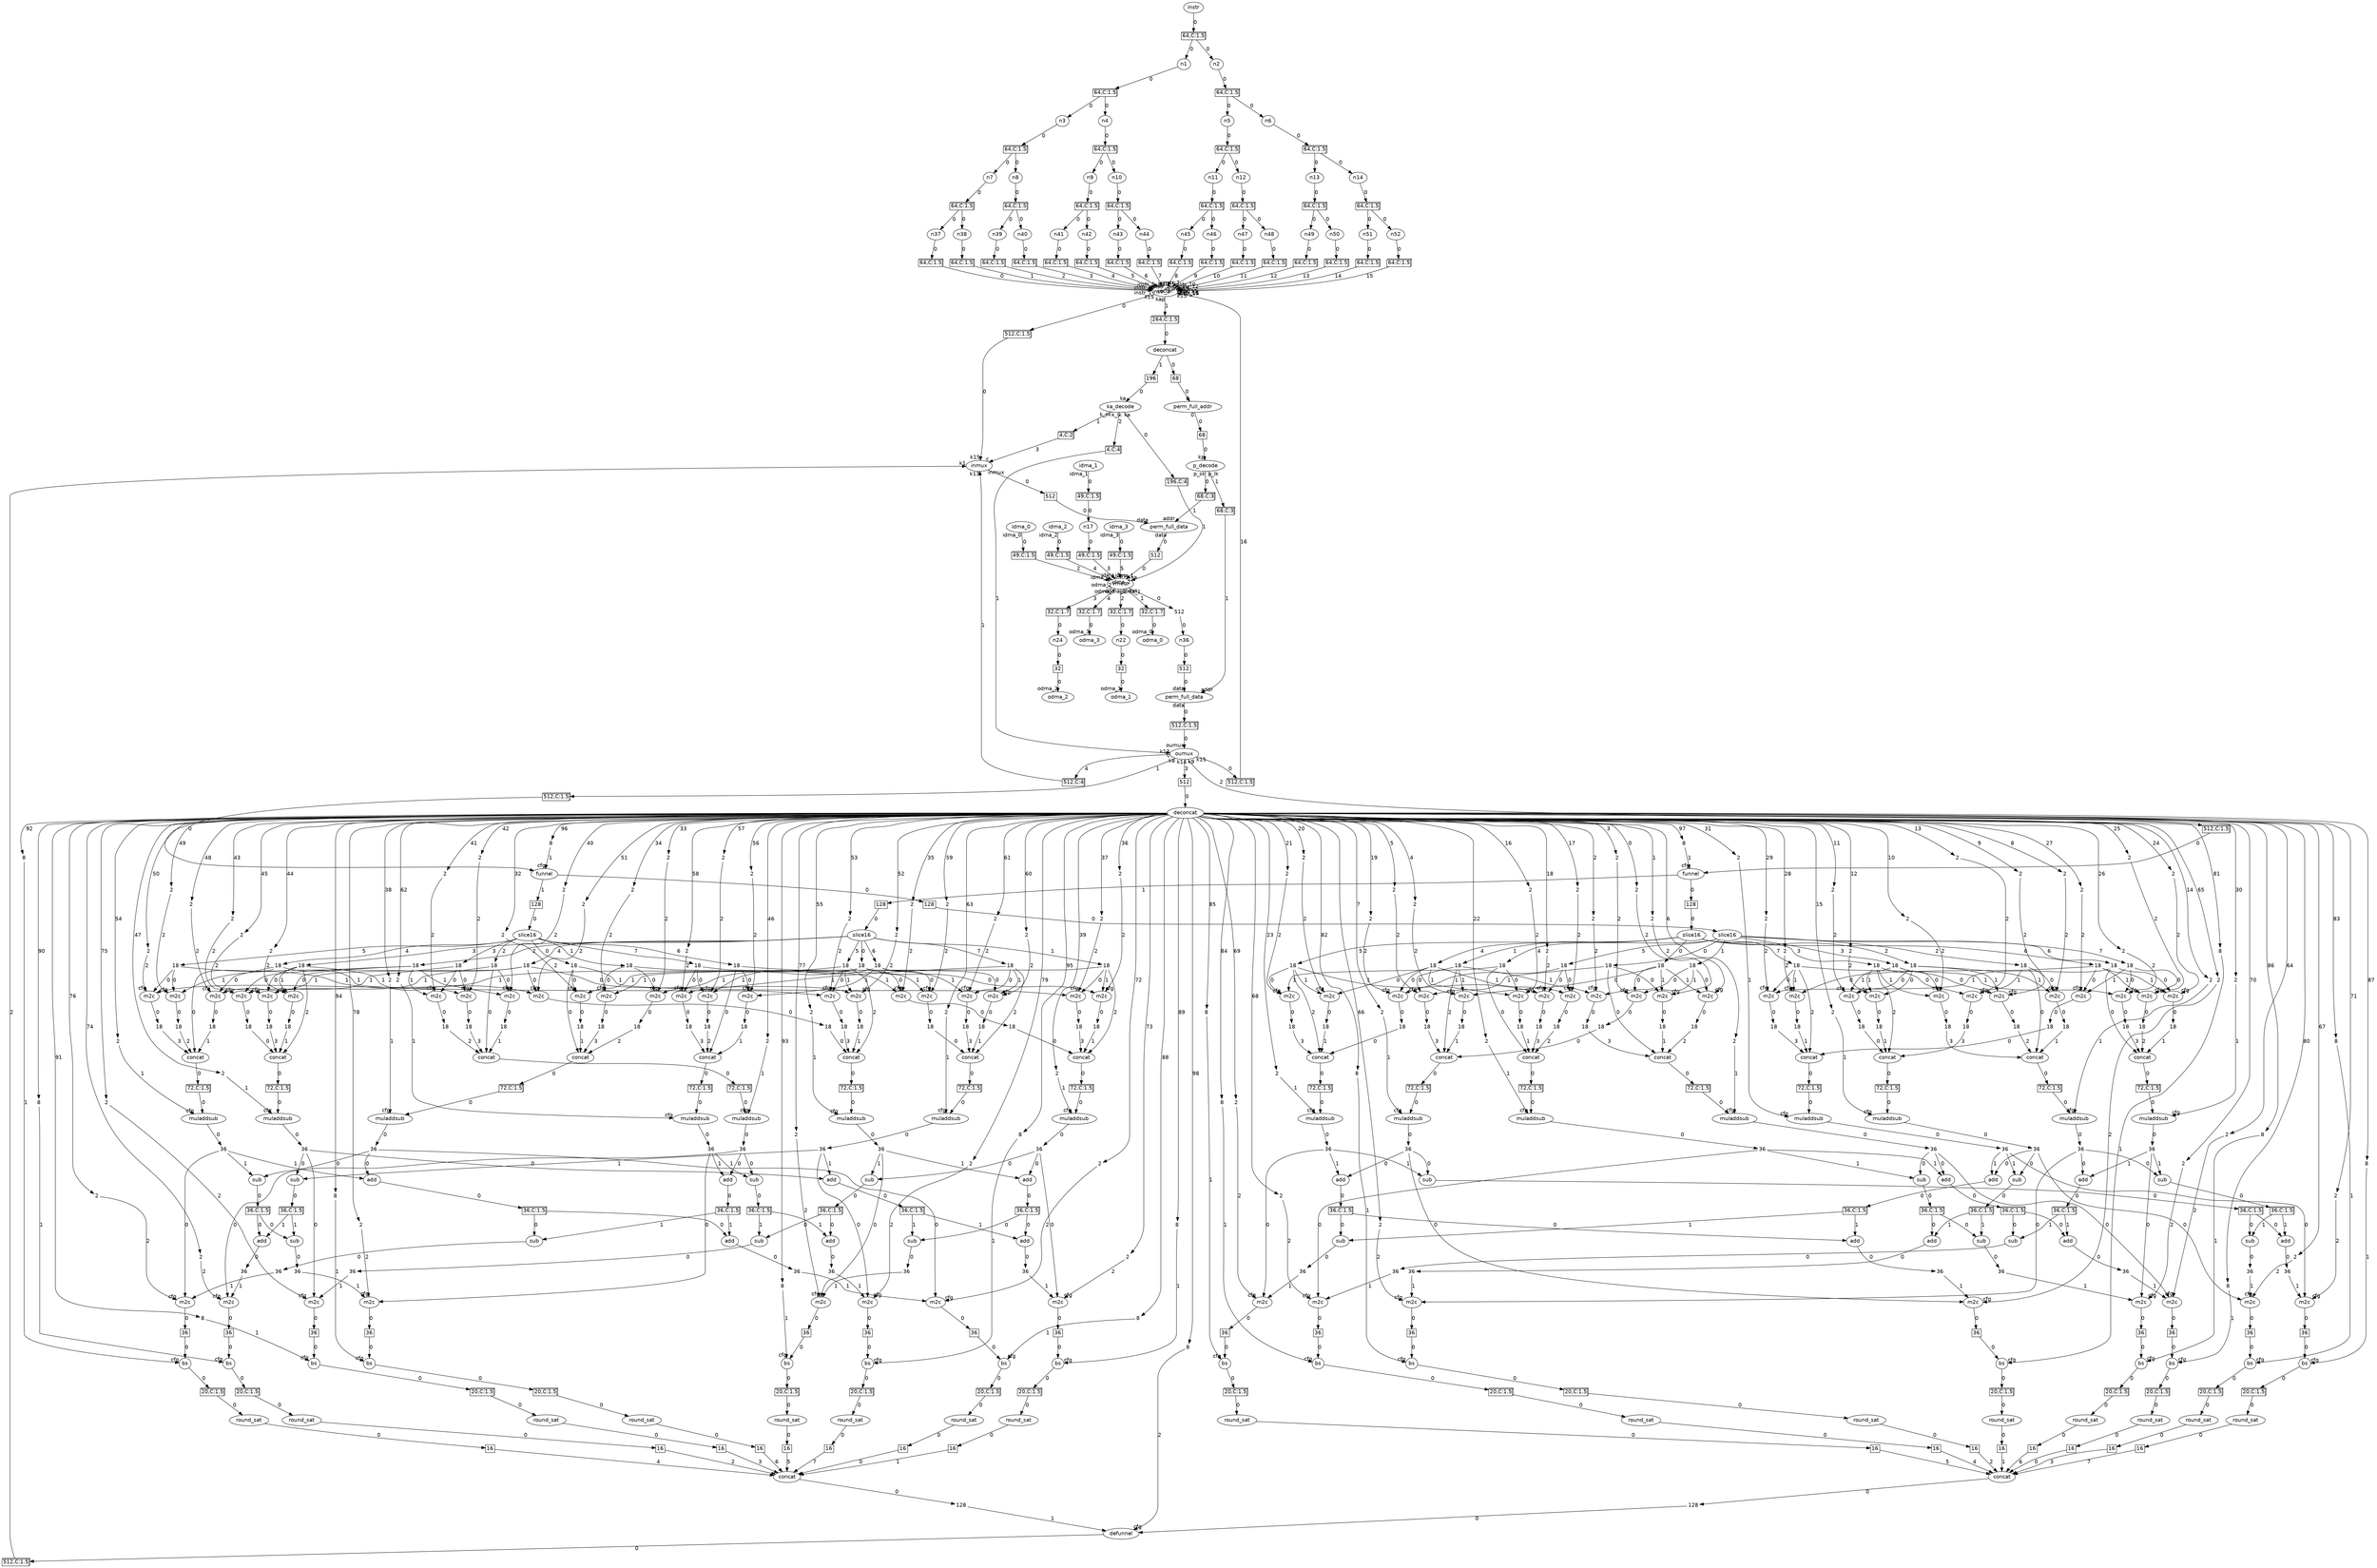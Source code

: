 digraph g {
graph [fontname=helvetica margin=0.02 width=0 height=0];
node [fontname=helvetica margin=0.04 width=0 height=0];
edge [fontname=helvetica margin=0.02 width=0 height=0];
n0 [label="instr"];
n1
n2
n3
n4
n5
n6
n7
n8
n9
n10
n11
n12
n13
n14
n15 [label="idma_0"];
n16 [label="idma_1"];
n17
n18 [label="idma_2"];
n19 [label="idma_3"];
n20 [label="odma_0"];
n21 [label="odma_1"];
n22
n23 [label="odma_2"];
n24
n25 [label="odma_3"];
n26 [label="vector"];
n27 [label="inmux"];
n28 [label="vmem"];
n29 [label="oumux"];
n30 [label="deconcat"];
n31 [label="perm_full_addr"];
n32 [label="perm_full_data"];
n33 [label="perm_full_data"];
n34 [label="ka_decode"];
n35 [label="p_decode"];
n36
n37
n38
n39
n40
n41
n42
n43
n44
n45
n46
n47
n48
n49
n50
n51
n52
n53 [label="funnel"];
n54 [label="funnel"];
n55 [label="defunnel"];
n56 [label="deconcat"];
n57 [label="slice16"];
n58 [label="slice16"];
n59 [label="m2c"];
n60 [label="m2c"];
n61 [label="m2c"];
n62 [label="m2c"];
n63 [label="m2c"];
n64 [label="m2c"];
n65 [label="concat"];
n66 [label="concat"];
n67 [label="muladdsub"];
n68 [label="muladdsub"];
n69 [label="m2c"];
n70 [label="m2c"];
n71 [label="m2c"];
n72 [label="m2c"];
n73 [label="m2c"];
n74 [label="m2c"];
n75 [label="concat"];
n76 [label="concat"];
n77 [label="muladdsub"];
n78 [label="muladdsub"];
n79 [label="m2c"];
n80 [label="m2c"];
n81 [label="m2c"];
n82 [label="m2c"];
n83 [label="m2c"];
n84 [label="m2c"];
n85 [label="concat"];
n86 [label="concat"];
n87 [label="muladdsub"];
n88 [label="muladdsub"];
n89 [label="m2c"];
n90 [label="m2c"];
n91 [label="m2c"];
n92 [label="m2c"];
n93 [label="m2c"];
n94 [label="m2c"];
n95 [label="concat"];
n96 [label="concat"];
n97 [label="muladdsub"];
n98 [label="muladdsub"];
n99 [label="slice16"];
n100 [label="slice16"];
n101 [label="m2c"];
n102 [label="m2c"];
n103 [label="m2c"];
n104 [label="m2c"];
n105 [label="m2c"];
n106 [label="m2c"];
n107 [label="concat"];
n108 [label="concat"];
n109 [label="muladdsub"];
n110 [label="muladdsub"];
n111 [label="m2c"];
n112 [label="m2c"];
n113 [label="m2c"];
n114 [label="m2c"];
n115 [label="m2c"];
n116 [label="m2c"];
n117 [label="concat"];
n118 [label="concat"];
n119 [label="muladdsub"];
n120 [label="muladdsub"];
n121 [label="m2c"];
n122 [label="m2c"];
n123 [label="m2c"];
n124 [label="m2c"];
n125 [label="m2c"];
n126 [label="m2c"];
n127 [label="concat"];
n128 [label="concat"];
n129 [label="muladdsub"];
n130 [label="muladdsub"];
n131 [label="m2c"];
n132 [label="m2c"];
n133 [label="m2c"];
n134 [label="m2c"];
n135 [label="m2c"];
n136 [label="m2c"];
n137 [label="concat"];
n138 [label="concat"];
n139 [label="muladdsub"];
n140 [label="muladdsub"];
n141 [label="add"];
n142 [label="add"];
n143 [label="add"];
n144 [label="add"];
n145 [label="sub"];
n146 [label="sub"];
n147 [label="sub"];
n148 [label="sub"];
n149 [label="add"];
n150 [label="add"];
n151 [label="add"];
n152 [label="sub"];
n153 [label="sub"];
n154 [label="sub"];
n155 [label="sub"];
n156 [label="add"];
n157 [label="m2c"];
n158 [label="m2c"];
n159 [label="m2c"];
n160 [label="m2c"];
n161 [label="m2c"];
n162 [label="m2c"];
n163 [label="m2c"];
n164 [label="m2c"];
n165 [label="add"];
n166 [label="add"];
n167 [label="add"];
n168 [label="add"];
n169 [label="sub"];
n170 [label="sub"];
n171 [label="sub"];
n172 [label="sub"];
n173 [label="add"];
n174 [label="add"];
n175 [label="add"];
n176 [label="sub"];
n177 [label="sub"];
n178 [label="sub"];
n179 [label="sub"];
n180 [label="add"];
n181 [label="m2c"];
n182 [label="m2c"];
n183 [label="m2c"];
n184 [label="m2c"];
n185 [label="m2c"];
n186 [label="m2c"];
n187 [label="m2c"];
n188 [label="m2c"];
n189 [label="concat"];
n190 [label="bs"];
n191 [label="bs"];
n192 [label="round_sat"];
n193 [label="round_sat"];
n194 [label="bs"];
n195 [label="bs"];
n196 [label="round_sat"];
n197 [label="round_sat"];
n198 [label="bs"];
n199 [label="bs"];
n200 [label="round_sat"];
n201 [label="round_sat"];
n202 [label="bs"];
n203 [label="bs"];
n204 [label="round_sat"];
n205 [label="round_sat"];
n206 [label="concat"];
n207 [label="bs"];
n208 [label="bs"];
n209 [label="round_sat"];
n210 [label="round_sat"];
n211 [label="bs"];
n212 [label="bs"];
n213 [label="round_sat"];
n214 [label="round_sat"];
n215 [label="bs"];
n216 [label="bs"];
n217 [label="round_sat"];
n218 [label="round_sat"];
n219 [label="bs"];
n220 [label="bs"];
n221 [label="round_sat"];
n222 [label="round_sat"];
e0 [shape=box3d; label="64,C:1.5"];
e1 [shape=box3d; label="64,C:1.5"];
e2 [shape=box3d; label="64,C:1.5"];
e3 [shape=box3d; label="64,C:1.5"];
e4 [shape=box3d; label="64,C:1.5"];
e5 [shape=box3d; label="64,C:1.5"];
e6 [shape=box3d; label="64,C:1.5"];
e7 [shape=box3d; label="64,C:1.5"];
e8 [shape=box3d; label="64,C:1.5"];
e9 [shape=box3d; label="64,C:1.5"];
e10 [shape=box3d; label="64,C:1.5"];
e11 [shape=box3d; label="64,C:1.5"];
e12 [shape=box3d; label="64,C:1.5"];
e13 [shape=box3d; label="64,C:1.5"];
e14 [shape=box3d; label="64,C:1.5"];
e15 [shape=box3d; label="64,C:1.5"];
e16 [shape=box3d; label="64,C:1.5"];
e17 [shape=box3d; label="64,C:1.5"];
e18 [shape=box3d; label="64,C:1.5"];
e19 [shape=box3d; label="64,C:1.5"];
e20 [shape=box3d; label="64,C:1.5"];
e21 [shape=box3d; label="64,C:1.5"];
e22 [shape=box3d; label="64,C:1.5"];
e23 [shape=box3d; label="64,C:1.5"];
e24 [shape=box3d; label="64,C:1.5"];
e25 [shape=box3d; label="64,C:1.5"];
e26 [shape=box3d; label="64,C:1.5"];
e27 [shape=box3d; label="64,C:1.5"];
e28 [shape=box3d; label="64,C:1.5"];
e29 [shape=box3d; label="64,C:1.5"];
e30 [shape=box3d; label="64,C:1.5"];
e31 [shape=box3d; label="512,C:1.5"];
e32 [shape=box; label="512"];
e33 [shape=box; label="512"];
e34 [shape=none; label="512"];
e35 [shape=box; label="512"];
e36 [shape=box3d; label="512,C:1.5"];
e37 [shape=box3d; label="512,C:1.5"];
e38 [shape=box3d; label="512,C:1.5"];
e39 [shape=box3d; label="512,C:1.5"];
e40 [shape=box; label="512"];
e41 [shape=box3d; label="512,C:4"];
e42 [shape=box3d; label="512,C:1.5"];
e43 [shape=box; label="128"];
e44 [shape=box; label="128"];
e45 [shape=none; label="18"];
e46 [shape=none; label="18"];
e47 [shape=none; label="18"];
e48 [shape=none; label="18"];
e49 [shape=none; label="18"];
e50 [shape=none; label="18"];
e51 [shape=none; label="18"];
e52 [shape=none; label="18"];
e53 [shape=none; label="18"];
e54 [shape=none; label="18"];
e55 [shape=none; label="18"];
e56 [shape=none; label="18"];
e57 [shape=none; label="18"];
e58 [shape=none; label="18"];
e59 [shape=none; label="18"];
e60 [shape=none; label="18"];
e61 [shape=none; label="2"];
e62 [shape=none; label="18"];
e63 [shape=none; label="2"];
e64 [shape=none; label="18"];
e65 [shape=none; label="2"];
e66 [shape=none; label="18"];
e67 [shape=none; label="2"];
e68 [shape=none; label="18"];
e69 [shape=none; label="2"];
e70 [shape=none; label="18"];
e71 [shape=none; label="2"];
e72 [shape=none; label="18"];
e73 [shape=box3d; label="72,C:1.5"];
e74 [shape=box3d; label="72,C:1.5"];
e75 [shape=none; label="2"];
e76 [shape=none; label="36"];
e77 [shape=none; label="2"];
e78 [shape=none; label="36"];
e79 [shape=none; label="2"];
e80 [shape=none; label="18"];
e81 [shape=none; label="2"];
e82 [shape=none; label="18"];
e83 [shape=none; label="2"];
e84 [shape=none; label="18"];
e85 [shape=none; label="2"];
e86 [shape=none; label="18"];
e87 [shape=none; label="2"];
e88 [shape=none; label="18"];
e89 [shape=none; label="2"];
e90 [shape=none; label="18"];
e91 [shape=box3d; label="72,C:1.5"];
e92 [shape=box3d; label="72,C:1.5"];
e93 [shape=none; label="2"];
e94 [shape=none; label="36"];
e95 [shape=none; label="2"];
e96 [shape=none; label="36"];
e97 [shape=none; label="2"];
e98 [shape=none; label="18"];
e99 [shape=none; label="2"];
e100 [shape=none; label="18"];
e101 [shape=none; label="2"];
e102 [shape=none; label="18"];
e103 [shape=none; label="2"];
e104 [shape=none; label="18"];
e105 [shape=none; label="2"];
e106 [shape=none; label="18"];
e107 [shape=none; label="2"];
e108 [shape=none; label="18"];
e109 [shape=box3d; label="72,C:1.5"];
e110 [shape=box3d; label="72,C:1.5"];
e111 [shape=none; label="2"];
e112 [shape=none; label="36"];
e113 [shape=none; label="2"];
e114 [shape=none; label="36"];
e115 [shape=none; label="2"];
e116 [shape=none; label="18"];
e117 [shape=none; label="2"];
e118 [shape=none; label="18"];
e119 [shape=none; label="2"];
e120 [shape=none; label="18"];
e121 [shape=none; label="2"];
e122 [shape=none; label="18"];
e123 [shape=none; label="2"];
e124 [shape=none; label="18"];
e125 [shape=none; label="2"];
e126 [shape=none; label="18"];
e127 [shape=box3d; label="72,C:1.5"];
e128 [shape=box3d; label="72,C:1.5"];
e129 [shape=none; label="2"];
e130 [shape=none; label="36"];
e131 [shape=none; label="2"];
e132 [shape=none; label="36"];
e133 [shape=box; label="128"];
e134 [shape=box; label="128"];
e135 [shape=none; label="18"];
e136 [shape=none; label="18"];
e137 [shape=none; label="18"];
e138 [shape=none; label="18"];
e139 [shape=none; label="18"];
e140 [shape=none; label="18"];
e141 [shape=none; label="18"];
e142 [shape=none; label="18"];
e143 [shape=none; label="18"];
e144 [shape=none; label="18"];
e145 [shape=none; label="18"];
e146 [shape=none; label="18"];
e147 [shape=none; label="18"];
e148 [shape=none; label="18"];
e149 [shape=none; label="18"];
e150 [shape=none; label="18"];
e151 [shape=none; label="2"];
e152 [shape=none; label="18"];
e153 [shape=none; label="2"];
e154 [shape=none; label="18"];
e155 [shape=none; label="2"];
e156 [shape=none; label="18"];
e157 [shape=none; label="2"];
e158 [shape=none; label="18"];
e159 [shape=none; label="2"];
e160 [shape=none; label="18"];
e161 [shape=none; label="2"];
e162 [shape=none; label="18"];
e163 [shape=box3d; label="72,C:1.5"];
e164 [shape=box3d; label="72,C:1.5"];
e165 [shape=none; label="2"];
e166 [shape=none; label="36"];
e167 [shape=none; label="2"];
e168 [shape=none; label="36"];
e169 [shape=none; label="2"];
e170 [shape=none; label="18"];
e171 [shape=none; label="2"];
e172 [shape=none; label="18"];
e173 [shape=none; label="2"];
e174 [shape=none; label="18"];
e175 [shape=none; label="2"];
e176 [shape=none; label="18"];
e177 [shape=none; label="2"];
e178 [shape=none; label="18"];
e179 [shape=none; label="2"];
e180 [shape=none; label="18"];
e181 [shape=box3d; label="72,C:1.5"];
e182 [shape=box3d; label="72,C:1.5"];
e183 [shape=none; label="2"];
e184 [shape=none; label="36"];
e185 [shape=none; label="2"];
e186 [shape=none; label="36"];
e187 [shape=none; label="2"];
e188 [shape=none; label="18"];
e189 [shape=none; label="2"];
e190 [shape=none; label="18"];
e191 [shape=none; label="2"];
e192 [shape=none; label="18"];
e193 [shape=none; label="2"];
e194 [shape=none; label="18"];
e195 [shape=none; label="2"];
e196 [shape=none; label="18"];
e197 [shape=none; label="2"];
e198 [shape=none; label="18"];
e199 [shape=box3d; label="72,C:1.5"];
e200 [shape=box3d; label="72,C:1.5"];
e201 [shape=none; label="2"];
e202 [shape=none; label="36"];
e203 [shape=none; label="2"];
e204 [shape=none; label="36"];
e205 [shape=none; label="2"];
e206 [shape=none; label="18"];
e207 [shape=none; label="2"];
e208 [shape=none; label="18"];
e209 [shape=none; label="2"];
e210 [shape=none; label="18"];
e211 [shape=none; label="2"];
e212 [shape=none; label="18"];
e213 [shape=none; label="2"];
e214 [shape=none; label="18"];
e215 [shape=none; label="2"];
e216 [shape=none; label="18"];
e217 [shape=box3d; label="72,C:1.5"];
e218 [shape=box3d; label="72,C:1.5"];
e219 [shape=none; label="2"];
e220 [shape=none; label="36"];
e221 [shape=none; label="2"];
e222 [shape=none; label="36"];
e223 [shape=box3d; label="36,C:1.5"];
e224 [shape=box3d; label="36,C:1.5"];
e225 [shape=box3d; label="36,C:1.5"];
e226 [shape=box3d; label="36,C:1.5"];
e227 [shape=box3d; label="36,C:1.5"];
e228 [shape=box3d; label="36,C:1.5"];
e229 [shape=box3d; label="36,C:1.5"];
e230 [shape=box3d; label="36,C:1.5"];
e231 [shape=none; label="36"];
e232 [shape=none; label="36"];
e233 [shape=none; label="36"];
e234 [shape=none; label="36"];
e235 [shape=none; label="36"];
e236 [shape=none; label="36"];
e237 [shape=none; label="36"];
e238 [shape=none; label="36"];
e239 [shape=none; label="2"];
e240 [shape=none; label="2"];
e241 [shape=box; label="36"];
e242 [shape=box; label="36"];
e243 [shape=none; label="2"];
e244 [shape=none; label="2"];
e245 [shape=box; label="36"];
e246 [shape=box; label="36"];
e247 [shape=none; label="2"];
e248 [shape=none; label="2"];
e249 [shape=box; label="36"];
e250 [shape=box; label="36"];
e251 [shape=none; label="2"];
e252 [shape=none; label="2"];
e253 [shape=box; label="36"];
e254 [shape=box; label="36"];
e255 [shape=box3d; label="36,C:1.5"];
e256 [shape=box3d; label="36,C:1.5"];
e257 [shape=box3d; label="36,C:1.5"];
e258 [shape=box3d; label="36,C:1.5"];
e259 [shape=box3d; label="36,C:1.5"];
e260 [shape=box3d; label="36,C:1.5"];
e261 [shape=box3d; label="36,C:1.5"];
e262 [shape=box3d; label="36,C:1.5"];
e263 [shape=none; label="36"];
e264 [shape=none; label="36"];
e265 [shape=none; label="36"];
e266 [shape=none; label="36"];
e267 [shape=none; label="36"];
e268 [shape=none; label="36"];
e269 [shape=none; label="36"];
e270 [shape=none; label="36"];
e271 [shape=none; label="2"];
e272 [shape=none; label="2"];
e273 [shape=box; label="36"];
e274 [shape=box; label="36"];
e275 [shape=none; label="2"];
e276 [shape=none; label="2"];
e277 [shape=box; label="36"];
e278 [shape=box; label="36"];
e279 [shape=none; label="2"];
e280 [shape=none; label="2"];
e281 [shape=box; label="36"];
e282 [shape=box; label="36"];
e283 [shape=none; label="2"];
e284 [shape=none; label="2"];
e285 [shape=box; label="36"];
e286 [shape=box; label="36"];
e287 [shape=none; label="128"];
e288 [shape=none; label="8"];
e289 [shape=none; label="8"];
e290 [shape=box3d; label="20,C:1.5"];
e291 [shape=box3d; label="20,C:1.5"];
e292 [shape=box; label="16"];
e293 [shape=box; label="16"];
e294 [shape=none; label="8"];
e295 [shape=none; label="8"];
e296 [shape=box3d; label="20,C:1.5"];
e297 [shape=box3d; label="20,C:1.5"];
e298 [shape=box; label="16"];
e299 [shape=box; label="16"];
e300 [shape=none; label="8"];
e301 [shape=none; label="8"];
e302 [shape=box3d; label="20,C:1.5"];
e303 [shape=box3d; label="20,C:1.5"];
e304 [shape=box; label="16"];
e305 [shape=box; label="16"];
e306 [shape=none; label="8"];
e307 [shape=none; label="8"];
e308 [shape=box3d; label="20,C:1.5"];
e309 [shape=box3d; label="20,C:1.5"];
e310 [shape=box; label="16"];
e311 [shape=box; label="16"];
e312 [shape=none; label="128"];
e313 [shape=none; label="8"];
e314 [shape=none; label="8"];
e315 [shape=box3d; label="20,C:1.5"];
e316 [shape=box3d; label="20,C:1.5"];
e317 [shape=box; label="16"];
e318 [shape=box; label="16"];
e319 [shape=none; label="8"];
e320 [shape=none; label="8"];
e321 [shape=box3d; label="20,C:1.5"];
e322 [shape=box3d; label="20,C:1.5"];
e323 [shape=box; label="16"];
e324 [shape=box; label="16"];
e325 [shape=none; label="8"];
e326 [shape=none; label="8"];
e327 [shape=box3d; label="20,C:1.5"];
e328 [shape=box3d; label="20,C:1.5"];
e329 [shape=box; label="16"];
e330 [shape=box; label="16"];
e331 [shape=none; label="8"];
e332 [shape=none; label="8"];
e333 [shape=box3d; label="20,C:1.5"];
e334 [shape=box3d; label="20,C:1.5"];
e335 [shape=box; label="16"];
e336 [shape=box; label="16"];
e337 [shape=none; label="8"];
e338 [shape=none; label="8"];
e339 [shape=none; label="8"];
e340 [shape=box3d; label="264,C:1.5"];
e341 [shape=box; label="68"];
e342 [shape=box; label="196"];
e343 [shape=box3d; label="196,C:4"];
e344 [shape=box3d; label="4,C:2"];
e345 [shape=box; label="68"];
e346 [shape=box3d; label="4,C:4"];
e347 [shape=box3d; label="68,C:3"];
e348 [shape=box3d; label="68,C:3"];
e349 [shape=box3d; label="49,C:1.5"];
e350 [shape=box3d; label="49,C:1.5"];
e351 [shape=box3d; label="49,C:1.5"];
e352 [shape=box3d; label="49,C:1.5"];
e353 [shape=box3d; label="49,C:1.5"];
e354 [shape=box3d; label="32,C:1.7"];
e355 [shape=box3d; label="32,C:1.7"];
e356 [shape=box; label="32"];
e357 [shape=box3d; label="32,C:1.7"];
e358 [shape=box; label="32"];
e359 [shape=box3d; label="32,C:1.7"];
n0 -> e0       [label="0"];
      e0 -> n1 [label="0"];
      e0 -> n2 [label="0"];
n1 -> e1       [label="0"];
      e1 -> n3 [label="0"];
      e1 -> n4 [label="0"];
n2 -> e2       [label="0"];
      e2 -> n5 [label="0"];
      e2 -> n6 [label="0"];
n3 -> e3       [label="0"];
      e3 -> n7 [label="0"];
      e3 -> n8 [label="0"];
n4 -> e4       [label="0"];
      e4 -> n9 [label="0"];
      e4 -> n10 [label="0"];
n5 -> e5       [label="0"];
      e5 -> n11 [label="0"];
      e5 -> n12 [label="0"];
n6 -> e6       [label="0"];
      e6 -> n13 [label="0"];
      e6 -> n14 [label="0"];
n7 -> e7       [label="0"];
      e7 -> n37 [label="0"];
      e7 -> n38 [label="0"];
n8 -> e10       [label="0"];
      e10 -> n39 [label="0"];
      e10 -> n40 [label="0"];
n9 -> e13       [label="0"];
      e13 -> n41 [label="0"];
      e13 -> n42 [label="0"];
n10 -> e16       [label="0"];
      e16 -> n43 [label="0"];
      e16 -> n44 [label="0"];
n11 -> e19       [label="0"];
      e19 -> n45 [label="0"];
      e19 -> n46 [label="0"];
n12 -> e22       [label="0"];
      e22 -> n47 [label="0"];
      e22 -> n48 [label="0"];
n13 -> e25       [label="0"];
      e25 -> n49 [label="0"];
      e25 -> n50 [label="0"];
n14 -> e28       [label="0"];
      e28 -> n51 [label="0"];
      e28 -> n52 [label="0"];
n15 -> e349       [label="0" taillabel="idma_0"];
      e349 -> n28 [label="2" headlabel="idma_0"];
n16 -> e350       [label="0" taillabel="idma_1"];
      e350 -> n17 [label="0"];
n17 -> e351       [label="0"];
      e351 -> n28 [label="3" headlabel="idma_1"];
n18 -> e352       [label="0" taillabel="idma_2"];
      e352 -> n28 [label="4" headlabel="idma_2"];
n19 -> e353       [label="0" taillabel="idma_3"];
      e353 -> n28 [label="5" headlabel="idma_3"];


n22 -> e356       [label="0"];
      e356 -> n21 [label="0" headlabel="odma_1"];

n24 -> e358       [label="0"];
      e358 -> n23 [label="0" headlabel="odma_2"];

n26 -> e31       [label="0" taillabel="k15"];
      e31 -> n27 [label="0" headlabel="k15"];
n26 -> e340       [label="1" taillabel="kap"];
      e340 -> n30 [label="0"];
n27 -> e32       [label="0" taillabel="inmux"];
      e32 -> n32 [label="0" headlabel="data"];
n28 -> e34       [label="0" taillabel="ovs"];
      e34 -> n36 [label="0"];
n28 -> e354       [label="1" taillabel="odma_0"];
      e354 -> n20 [label="0" headlabel="odma_0"];
n28 -> e355       [label="2" taillabel="odma_1"];
      e355 -> n22 [label="0"];
n28 -> e357       [label="3" taillabel="odma_2"];
      e357 -> n24 [label="0"];
n28 -> e359       [label="4" taillabel="odma_3"];
      e359 -> n25 [label="0" headlabel="odma_3"];
n29 -> e37       [label="0" taillabel="k15"];
      e37 -> n26 [label="16" headlabel="k15"];
n29 -> e38       [label="1" taillabel="k8"];
      e38 -> n53 [label="0"];
n29 -> e39       [label="2" taillabel="k9"];
      e39 -> n54 [label="0"];
n29 -> e40       [label="3" taillabel="k14"];
      e40 -> n56 [label="0"];
n29 -> e41       [label="4" taillabel="k13"];
      e41 -> n27 [label="1" headlabel="k13"];
n30 -> e341       [label="0"];
      e341 -> n31 [label="0" headlabel="0"];
n30 -> e342       [label="1"];
      e342 -> n34 [label="0" headlabel="ka"];
n31 -> e345       [label="0" taillabel="0"];
      e345 -> n35 [label="0" headlabel="kp"];
n32 -> e33       [label="0" taillabel="data"];
      e33 -> n28 [label="0" headlabel="ivs"];
n33 -> e36       [label="0" taillabel="data"];
      e36 -> n29 [label="0" headlabel="oumux"];
n34 -> e343       [label="0" taillabel="ka"];
      e343 -> n28 [label="1" headlabel="ka"];
n34 -> e344       [label="1" taillabel="k_sk"];
      e344 -> n27 [label="3" headlabel="c"];
n34 -> e346       [label="2" taillabel="k_lk"];
      e346 -> n29 [label="1" headlabel="c"];
n35 -> e347       [label="0" taillabel="p_sk"];
      e347 -> n32 [label="1" headlabel="addr"];
n35 -> e348       [label="1" taillabel="p_lk"];
      e348 -> n33 [label="1" headlabel="addr"];
n36 -> e35       [label="0"];
      e35 -> n33 [label="0" headlabel="data"];
n37 -> e8       [label="0"];
      e8 -> n26 [label="0" headlabel="instr_0"];
n38 -> e9       [label="0"];
      e9 -> n26 [label="1" headlabel="instr_1"];
n39 -> e11       [label="0"];
      e11 -> n26 [label="2" headlabel="instr_2"];
n40 -> e12       [label="0"];
      e12 -> n26 [label="3" headlabel="instr_3"];
n41 -> e14       [label="0"];
      e14 -> n26 [label="4" headlabel="instr_4"];
n42 -> e15       [label="0"];
      e15 -> n26 [label="5" headlabel="instr_5"];
n43 -> e17       [label="0"];
      e17 -> n26 [label="6" headlabel="instr_6"];
n44 -> e18       [label="0"];
      e18 -> n26 [label="7" headlabel="instr_7"];
n45 -> e20       [label="0"];
      e20 -> n26 [label="8" headlabel="instr_8"];
n46 -> e21       [label="0"];
      e21 -> n26 [label="9" headlabel="instr_9"];
n47 -> e23       [label="0"];
      e23 -> n26 [label="10" headlabel="instr_10"];
n48 -> e24       [label="0"];
      e24 -> n26 [label="11" headlabel="instr_11"];
n49 -> e26       [label="0"];
      e26 -> n26 [label="12" headlabel="instr_12"];
n50 -> e27       [label="0"];
      e27 -> n26 [label="13" headlabel="instr_13"];
n51 -> e29       [label="0"];
      e29 -> n26 [label="14" headlabel="instr_14"];
n52 -> e30       [label="0"];
      e30 -> n26 [label="15" headlabel="instr_15"];
n53 -> e43       [label="0"];
      e43 -> n57 [label="0"];
n53 -> e133       [label="1"];
      e133 -> n99 [label="0"];
n54 -> e44       [label="0"];
      e44 -> n58 [label="0"];
n54 -> e134       [label="1"];
      e134 -> n100 [label="0"];
n55 -> e42       [label="0"];
      e42 -> n27 [label="2" headlabel="k1"];
n56 -> e61       [label="0"];
      e61 -> n59 [label="2" headlabel="cfg"];
n56 -> e63       [label="1"];
      e63 -> n60 [label="2" headlabel="cfg"];
n56 -> e65       [label="2"];
      e65 -> n61 [label="2" headlabel="cfg"];
n56 -> e67       [label="3"];
      e67 -> n62 [label="2" headlabel="cfg"];
n56 -> e69       [label="4"];
      e69 -> n63 [label="2" headlabel="cfg"];
n56 -> e71       [label="5"];
      e71 -> n64 [label="2" headlabel="cfg"];
n56 -> e75       [label="6"];
      e75 -> n67 [label="1" headlabel="cfg"];
n56 -> e77       [label="7"];
      e77 -> n68 [label="1" headlabel="cfg"];
n56 -> e79       [label="8"];
      e79 -> n69 [label="2" headlabel="cfg"];
n56 -> e81       [label="9"];
      e81 -> n70 [label="2" headlabel="cfg"];
n56 -> e83       [label="10"];
      e83 -> n71 [label="2" headlabel="cfg"];
n56 -> e85       [label="11"];
      e85 -> n72 [label="2" headlabel="cfg"];
n56 -> e87       [label="12"];
      e87 -> n73 [label="2" headlabel="cfg"];
n56 -> e89       [label="13"];
      e89 -> n74 [label="2" headlabel="cfg"];
n56 -> e93       [label="14"];
      e93 -> n77 [label="1" headlabel="cfg"];
n56 -> e95       [label="15"];
      e95 -> n78 [label="1" headlabel="cfg"];
n56 -> e97       [label="16"];
      e97 -> n79 [label="2" headlabel="cfg"];
n56 -> e99       [label="17"];
      e99 -> n80 [label="2" headlabel="cfg"];
n56 -> e101       [label="18"];
      e101 -> n81 [label="2" headlabel="cfg"];
n56 -> e103       [label="19"];
      e103 -> n82 [label="2" headlabel="cfg"];
n56 -> e105       [label="20"];
      e105 -> n83 [label="2" headlabel="cfg"];
n56 -> e107       [label="21"];
      e107 -> n84 [label="2" headlabel="cfg"];
n56 -> e111       [label="22"];
      e111 -> n87 [label="1" headlabel="cfg"];
n56 -> e113       [label="23"];
      e113 -> n88 [label="1" headlabel="cfg"];
n56 -> e115       [label="24"];
      e115 -> n89 [label="2" headlabel="cfg"];
n56 -> e117       [label="25"];
      e117 -> n90 [label="2" headlabel="cfg"];
n56 -> e119       [label="26"];
      e119 -> n91 [label="2" headlabel="cfg"];
n56 -> e121       [label="27"];
      e121 -> n92 [label="2" headlabel="cfg"];
n56 -> e123       [label="28"];
      e123 -> n93 [label="2" headlabel="cfg"];
n56 -> e125       [label="29"];
      e125 -> n94 [label="2" headlabel="cfg"];
n56 -> e129       [label="30"];
      e129 -> n97 [label="1" headlabel="cfg"];
n56 -> e131       [label="31"];
      e131 -> n98 [label="1" headlabel="cfg"];
n56 -> e151       [label="32"];
      e151 -> n101 [label="2" headlabel="cfg"];
n56 -> e153       [label="33"];
      e153 -> n102 [label="2" headlabel="cfg"];
n56 -> e155       [label="34"];
      e155 -> n103 [label="2" headlabel="cfg"];
n56 -> e157       [label="35"];
      e157 -> n104 [label="2" headlabel="cfg"];
n56 -> e159       [label="36"];
      e159 -> n105 [label="2" headlabel="cfg"];
n56 -> e161       [label="37"];
      e161 -> n106 [label="2" headlabel="cfg"];
n56 -> e165       [label="38"];
      e165 -> n109 [label="1" headlabel="cfg"];
n56 -> e167       [label="39"];
      e167 -> n110 [label="1" headlabel="cfg"];
n56 -> e169       [label="40"];
      e169 -> n111 [label="2" headlabel="cfg"];
n56 -> e171       [label="41"];
      e171 -> n112 [label="2" headlabel="cfg"];
n56 -> e173       [label="42"];
      e173 -> n113 [label="2" headlabel="cfg"];
n56 -> e175       [label="43"];
      e175 -> n114 [label="2" headlabel="cfg"];
n56 -> e177       [label="44"];
      e177 -> n115 [label="2" headlabel="cfg"];
n56 -> e179       [label="45"];
      e179 -> n116 [label="2" headlabel="cfg"];
n56 -> e183       [label="46"];
      e183 -> n119 [label="1" headlabel="cfg"];
n56 -> e185       [label="47"];
      e185 -> n120 [label="1" headlabel="cfg"];
n56 -> e187       [label="48"];
      e187 -> n121 [label="2" headlabel="cfg"];
n56 -> e189       [label="49"];
      e189 -> n122 [label="2" headlabel="cfg"];
n56 -> e191       [label="50"];
      e191 -> n123 [label="2" headlabel="cfg"];
n56 -> e193       [label="51"];
      e193 -> n124 [label="2" headlabel="cfg"];
n56 -> e195       [label="52"];
      e195 -> n125 [label="2" headlabel="cfg"];
n56 -> e197       [label="53"];
      e197 -> n126 [label="2" headlabel="cfg"];
n56 -> e201       [label="54"];
      e201 -> n129 [label="1" headlabel="cfg"];
n56 -> e203       [label="55"];
      e203 -> n130 [label="1" headlabel="cfg"];
n56 -> e205       [label="56"];
      e205 -> n131 [label="2" headlabel="cfg"];
n56 -> e207       [label="57"];
      e207 -> n132 [label="2" headlabel="cfg"];
n56 -> e209       [label="58"];
      e209 -> n133 [label="2" headlabel="cfg"];
n56 -> e211       [label="59"];
      e211 -> n134 [label="2" headlabel="cfg"];
n56 -> e213       [label="60"];
      e213 -> n135 [label="2" headlabel="cfg"];
n56 -> e215       [label="61"];
      e215 -> n136 [label="2" headlabel="cfg"];
n56 -> e219       [label="62"];
      e219 -> n139 [label="1" headlabel="cfg"];
n56 -> e221       [label="63"];
      e221 -> n140 [label="1" headlabel="cfg"];
n56 -> e239       [label="64"];
      e239 -> n157 [label="2" headlabel="cfg"];
n56 -> e240       [label="65"];
      e240 -> n158 [label="2" headlabel="cfg"];
n56 -> e243       [label="66"];
      e243 -> n159 [label="2" headlabel="cfg"];
n56 -> e244       [label="67"];
      e244 -> n160 [label="2" headlabel="cfg"];
n56 -> e247       [label="68"];
      e247 -> n161 [label="2" headlabel="cfg"];
n56 -> e248       [label="69"];
      e248 -> n162 [label="2" headlabel="cfg"];
n56 -> e251       [label="70"];
      e251 -> n163 [label="2" headlabel="cfg"];
n56 -> e252       [label="71"];
      e252 -> n164 [label="2" headlabel="cfg"];
n56 -> e271       [label="72"];
      e271 -> n181 [label="2" headlabel="cfg"];
n56 -> e272       [label="73"];
      e272 -> n182 [label="2" headlabel="cfg"];
n56 -> e275       [label="74"];
      e275 -> n183 [label="2" headlabel="cfg"];
n56 -> e276       [label="75"];
      e276 -> n184 [label="2" headlabel="cfg"];
n56 -> e279       [label="76"];
      e279 -> n185 [label="2" headlabel="cfg"];
n56 -> e280       [label="77"];
      e280 -> n186 [label="2" headlabel="cfg"];
n56 -> e283       [label="78"];
      e283 -> n187 [label="2" headlabel="cfg"];
n56 -> e284       [label="79"];
      e284 -> n188 [label="2" headlabel="cfg"];
n56 -> e288       [label="80"];
      e288 -> n190 [label="1" headlabel="cfg"];
n56 -> e289       [label="81"];
      e289 -> n191 [label="1" headlabel="cfg"];
n56 -> e294       [label="82"];
      e294 -> n194 [label="1" headlabel="cfg"];
n56 -> e295       [label="83"];
      e295 -> n195 [label="1" headlabel="cfg"];
n56 -> e300       [label="84"];
      e300 -> n198 [label="1" headlabel="cfg"];
n56 -> e301       [label="85"];
      e301 -> n199 [label="1" headlabel="cfg"];
n56 -> e306       [label="86"];
      e306 -> n202 [label="1" headlabel="cfg"];
n56 -> e307       [label="87"];
      e307 -> n203 [label="1" headlabel="cfg"];
n56 -> e313       [label="88"];
      e313 -> n207 [label="1" headlabel="cfg"];
n56 -> e314       [label="89"];
      e314 -> n208 [label="1" headlabel="cfg"];
n56 -> e319       [label="90"];
      e319 -> n211 [label="1" headlabel="cfg"];
n56 -> e320       [label="91"];
      e320 -> n212 [label="1" headlabel="cfg"];
n56 -> e325       [label="92"];
      e325 -> n215 [label="1" headlabel="cfg"];
n56 -> e326       [label="93"];
      e326 -> n216 [label="1" headlabel="cfg"];
n56 -> e331       [label="94"];
      e331 -> n219 [label="1" headlabel="cfg"];
n56 -> e332       [label="95"];
      e332 -> n220 [label="1" headlabel="cfg"];
n56 -> e337       [label="96"];
      e337 -> n53 [label="1" headlabel="cfg"];
n56 -> e338       [label="97"];
      e338 -> n54 [label="1" headlabel="cfg"];
n56 -> e339       [label="98"];
      e339 -> n55 [label="2" headlabel="cfg"];
n57 -> e45       [label="0"];
      e45 -> n59 [label="0"];
      e45 -> n64 [label="1"];
      e45 -> n65 [label="0"];
n57 -> e46       [label="1"];
      e46 -> n60 [label="0"];
      e46 -> n61 [label="0"];
      e46 -> n62 [label="1"];
n57 -> e49       [label="2"];
      e49 -> n69 [label="0"];
      e49 -> n74 [label="1"];
      e49 -> n75 [label="0"];
n57 -> e50       [label="3"];
      e50 -> n70 [label="0"];
      e50 -> n71 [label="0"];
      e50 -> n72 [label="1"];
n57 -> e53       [label="4"];
      e53 -> n79 [label="0"];
      e53 -> n84 [label="1"];
      e53 -> n85 [label="0"];
n57 -> e54       [label="5"];
      e54 -> n80 [label="0"];
      e54 -> n81 [label="0"];
      e54 -> n82 [label="1"];
n57 -> e57       [label="6"];
      e57 -> n89 [label="0"];
      e57 -> n94 [label="1"];
      e57 -> n95 [label="0"];
n57 -> e58       [label="7"];
      e58 -> n90 [label="0"];
      e58 -> n91 [label="0"];
      e58 -> n92 [label="1"];
n58 -> e47       [label="0"];
      e47 -> n59 [label="1"];
      e47 -> n60 [label="1"];
      e47 -> n62 [label="0"];
      e47 -> n63 [label="0"];
n58 -> e48       [label="1"];
      e48 -> n61 [label="1"];
      e48 -> n63 [label="1"];
      e48 -> n64 [label="0"];
      e48 -> n66 [label="2"];
n58 -> e51       [label="2"];
      e51 -> n69 [label="1"];
      e51 -> n70 [label="1"];
      e51 -> n72 [label="0"];
      e51 -> n73 [label="0"];
n58 -> e52       [label="3"];
      e52 -> n71 [label="1"];
      e52 -> n73 [label="1"];
      e52 -> n74 [label="0"];
      e52 -> n76 [label="2"];
n58 -> e55       [label="4"];
      e55 -> n79 [label="1"];
      e55 -> n80 [label="1"];
      e55 -> n82 [label="0"];
      e55 -> n83 [label="0"];
n58 -> e56       [label="5"];
      e56 -> n81 [label="1"];
      e56 -> n83 [label="1"];
      e56 -> n84 [label="0"];
      e56 -> n86 [label="2"];
n58 -> e59       [label="6"];
      e59 -> n89 [label="1"];
      e59 -> n90 [label="1"];
      e59 -> n92 [label="0"];
      e59 -> n93 [label="0"];
n58 -> e60       [label="7"];
      e60 -> n91 [label="1"];
      e60 -> n93 [label="1"];
      e60 -> n94 [label="0"];
      e60 -> n96 [label="2"];
n59 -> e62       [label="0"];
      e62 -> n65 [label="1"];
n60 -> e64       [label="0"];
      e64 -> n65 [label="2"];
n61 -> e66       [label="0"];
      e66 -> n65 [label="3"];
n62 -> e68       [label="0"];
      e68 -> n66 [label="0"];
n63 -> e70       [label="0"];
      e70 -> n66 [label="1"];
n64 -> e72       [label="0"];
      e72 -> n66 [label="3"];
n65 -> e73       [label="0"];
      e73 -> n67 [label="0"];
n66 -> e74       [label="0"];
      e74 -> n68 [label="0"];
n67 -> e76       [label="0"];
      e76 -> n141 [label="0"];
      e76 -> n145 [label="0"];
      e76 -> n157 [label="0"];
n68 -> e78       [label="0"];
      e78 -> n142 [label="0"];
      e78 -> n146 [label="0"];
      e78 -> n158 [label="0"];
n69 -> e80       [label="0"];
      e80 -> n75 [label="1"];
n70 -> e82       [label="0"];
      e82 -> n75 [label="2"];
n71 -> e84       [label="0"];
      e84 -> n75 [label="3"];
n72 -> e86       [label="0"];
      e86 -> n76 [label="0"];
n73 -> e88       [label="0"];
      e88 -> n76 [label="1"];
n74 -> e90       [label="0"];
      e90 -> n76 [label="3"];
n75 -> e91       [label="0"];
      e91 -> n77 [label="0"];
n76 -> e92       [label="0"];
      e92 -> n78 [label="0"];
n77 -> e94       [label="0"];
      e94 -> n143 [label="0"];
      e94 -> n147 [label="0"];
      e94 -> n159 [label="0"];
n78 -> e96       [label="0"];
      e96 -> n144 [label="0"];
      e96 -> n148 [label="0"];
      e96 -> n160 [label="0"];
n79 -> e98       [label="0"];
      e98 -> n85 [label="1"];
n80 -> e100       [label="0"];
      e100 -> n85 [label="2"];
n81 -> e102       [label="0"];
      e102 -> n85 [label="3"];
n82 -> e104       [label="0"];
      e104 -> n86 [label="0"];
n83 -> e106       [label="0"];
      e106 -> n86 [label="1"];
n84 -> e108       [label="0"];
      e108 -> n86 [label="3"];
n85 -> e109       [label="0"];
      e109 -> n87 [label="0"];
n86 -> e110       [label="0"];
      e110 -> n88 [label="0"];
n87 -> e112       [label="0"];
      e112 -> n141 [label="1"];
      e112 -> n145 [label="1"];
      e112 -> n161 [label="0"];
n88 -> e114       [label="0"];
      e114 -> n142 [label="1"];
      e114 -> n146 [label="1"];
      e114 -> n162 [label="0"];
n89 -> e116       [label="0"];
      e116 -> n95 [label="1"];
n90 -> e118       [label="0"];
      e118 -> n95 [label="2"];
n91 -> e120       [label="0"];
      e120 -> n95 [label="3"];
n92 -> e122       [label="0"];
      e122 -> n96 [label="0"];
n93 -> e124       [label="0"];
      e124 -> n96 [label="1"];
n94 -> e126       [label="0"];
      e126 -> n96 [label="3"];
n95 -> e127       [label="0"];
      e127 -> n97 [label="0"];
n96 -> e128       [label="0"];
      e128 -> n98 [label="0"];
n97 -> e130       [label="0"];
      e130 -> n143 [label="1"];
      e130 -> n147 [label="1"];
      e130 -> n163 [label="0"];
n98 -> e132       [label="0"];
      e132 -> n144 [label="1"];
      e132 -> n148 [label="1"];
      e132 -> n164 [label="0"];
n99 -> e135       [label="0"];
      e135 -> n101 [label="0"];
      e135 -> n106 [label="1"];
      e135 -> n107 [label="0"];
n99 -> e136       [label="1"];
      e136 -> n102 [label="0"];
      e136 -> n103 [label="0"];
      e136 -> n104 [label="1"];
n99 -> e139       [label="2"];
      e139 -> n111 [label="0"];
      e139 -> n116 [label="1"];
      e139 -> n117 [label="0"];
n99 -> e140       [label="3"];
      e140 -> n112 [label="0"];
      e140 -> n113 [label="0"];
      e140 -> n114 [label="1"];
n99 -> e143       [label="4"];
      e143 -> n121 [label="0"];
      e143 -> n126 [label="1"];
      e143 -> n127 [label="0"];
n99 -> e144       [label="5"];
      e144 -> n122 [label="0"];
      e144 -> n123 [label="0"];
      e144 -> n124 [label="1"];
n99 -> e147       [label="6"];
      e147 -> n131 [label="0"];
      e147 -> n136 [label="1"];
      e147 -> n137 [label="0"];
n99 -> e148       [label="7"];
      e148 -> n132 [label="0"];
      e148 -> n133 [label="0"];
      e148 -> n134 [label="1"];
n100 -> e137       [label="0"];
      e137 -> n101 [label="1"];
      e137 -> n102 [label="1"];
      e137 -> n104 [label="0"];
      e137 -> n105 [label="0"];
n100 -> e138       [label="1"];
      e138 -> n103 [label="1"];
      e138 -> n105 [label="1"];
      e138 -> n106 [label="0"];
      e138 -> n108 [label="2"];
n100 -> e141       [label="2"];
      e141 -> n111 [label="1"];
      e141 -> n112 [label="1"];
      e141 -> n114 [label="0"];
      e141 -> n115 [label="0"];
n100 -> e142       [label="3"];
      e142 -> n113 [label="1"];
      e142 -> n115 [label="1"];
      e142 -> n116 [label="0"];
      e142 -> n118 [label="2"];
n100 -> e145       [label="4"];
      e145 -> n121 [label="1"];
      e145 -> n122 [label="1"];
      e145 -> n124 [label="0"];
      e145 -> n125 [label="0"];
n100 -> e146       [label="5"];
      e146 -> n123 [label="1"];
      e146 -> n125 [label="1"];
      e146 -> n126 [label="0"];
      e146 -> n128 [label="2"];
n100 -> e149       [label="6"];
      e149 -> n131 [label="1"];
      e149 -> n132 [label="1"];
      e149 -> n134 [label="0"];
      e149 -> n135 [label="0"];
n100 -> e150       [label="7"];
      e150 -> n133 [label="1"];
      e150 -> n135 [label="1"];
      e150 -> n136 [label="0"];
      e150 -> n138 [label="2"];
n101 -> e152       [label="0"];
      e152 -> n107 [label="1"];
n102 -> e154       [label="0"];
      e154 -> n107 [label="2"];
n103 -> e156       [label="0"];
      e156 -> n107 [label="3"];
n104 -> e158       [label="0"];
      e158 -> n108 [label="0"];
n105 -> e160       [label="0"];
      e160 -> n108 [label="1"];
n106 -> e162       [label="0"];
      e162 -> n108 [label="3"];
n107 -> e163       [label="0"];
      e163 -> n109 [label="0"];
n108 -> e164       [label="0"];
      e164 -> n110 [label="0"];
n109 -> e166       [label="0"];
      e166 -> n165 [label="0"];
      e166 -> n169 [label="0"];
      e166 -> n181 [label="0"];
n110 -> e168       [label="0"];
      e168 -> n166 [label="0"];
      e168 -> n170 [label="0"];
      e168 -> n182 [label="0"];
n111 -> e170       [label="0"];
      e170 -> n117 [label="1"];
n112 -> e172       [label="0"];
      e172 -> n117 [label="2"];
n113 -> e174       [label="0"];
      e174 -> n117 [label="3"];
n114 -> e176       [label="0"];
      e176 -> n118 [label="0"];
n115 -> e178       [label="0"];
      e178 -> n118 [label="1"];
n116 -> e180       [label="0"];
      e180 -> n118 [label="3"];
n117 -> e181       [label="0"];
      e181 -> n119 [label="0"];
n118 -> e182       [label="0"];
      e182 -> n120 [label="0"];
n119 -> e184       [label="0"];
      e184 -> n167 [label="0"];
      e184 -> n171 [label="0"];
      e184 -> n183 [label="0"];
n120 -> e186       [label="0"];
      e186 -> n168 [label="0"];
      e186 -> n172 [label="0"];
      e186 -> n184 [label="0"];
n121 -> e188       [label="0"];
      e188 -> n127 [label="1"];
n122 -> e190       [label="0"];
      e190 -> n127 [label="2"];
n123 -> e192       [label="0"];
      e192 -> n127 [label="3"];
n124 -> e194       [label="0"];
      e194 -> n128 [label="0"];
n125 -> e196       [label="0"];
      e196 -> n128 [label="1"];
n126 -> e198       [label="0"];
      e198 -> n128 [label="3"];
n127 -> e199       [label="0"];
      e199 -> n129 [label="0"];
n128 -> e200       [label="0"];
      e200 -> n130 [label="0"];
n129 -> e202       [label="0"];
      e202 -> n165 [label="1"];
      e202 -> n169 [label="1"];
      e202 -> n185 [label="0"];
n130 -> e204       [label="0"];
      e204 -> n166 [label="1"];
      e204 -> n170 [label="1"];
      e204 -> n186 [label="0"];
n131 -> e206       [label="0"];
      e206 -> n137 [label="1"];
n132 -> e208       [label="0"];
      e208 -> n137 [label="2"];
n133 -> e210       [label="0"];
      e210 -> n137 [label="3"];
n134 -> e212       [label="0"];
      e212 -> n138 [label="0"];
n135 -> e214       [label="0"];
      e214 -> n138 [label="1"];
n136 -> e216       [label="0"];
      e216 -> n138 [label="3"];
n137 -> e217       [label="0"];
      e217 -> n139 [label="0"];
n138 -> e218       [label="0"];
      e218 -> n140 [label="0"];
n139 -> e220       [label="0"];
      e220 -> n167 [label="1"];
      e220 -> n171 [label="1"];
      e220 -> n187 [label="0"];
n140 -> e222       [label="0"];
      e222 -> n168 [label="1"];
      e222 -> n172 [label="1"];
      e222 -> n188 [label="0"];
n141 -> e223       [label="0"];
      e223 -> n149 [label="0"];
      e223 -> n153 [label="0"];
n142 -> e224       [label="0"];
      e224 -> n150 [label="0"];
      e224 -> n154 [label="0"];
n143 -> e225       [label="0"];
      e225 -> n149 [label="1"];
      e225 -> n153 [label="1"];
n144 -> e226       [label="0"];
      e226 -> n150 [label="1"];
      e226 -> n154 [label="1"];
n145 -> e227       [label="0"];
      e227 -> n151 [label="0"];
      e227 -> n155 [label="0"];
n146 -> e228       [label="0"];
      e228 -> n152 [label="0"];
      e228 -> n156 [label="0"];
n147 -> e229       [label="0"];
      e229 -> n152 [label="1"];
      e229 -> n156 [label="1"];
n148 -> e230       [label="0"];
      e230 -> n151 [label="1"];
      e230 -> n155 [label="1"];
n149 -> e231       [label="0"];
      e231 -> n157 [label="1"];
n150 -> e232       [label="0"];
      e232 -> n158 [label="1"];
n151 -> e233       [label="0"];
      e233 -> n159 [label="1"];
n152 -> e234       [label="0"];
      e234 -> n160 [label="1"];
n153 -> e235       [label="0"];
      e235 -> n161 [label="1"];
n154 -> e236       [label="0"];
      e236 -> n162 [label="1"];
n155 -> e237       [label="0"];
      e237 -> n163 [label="1"];
n156 -> e238       [label="0"];
      e238 -> n164 [label="1"];
n157 -> e241       [label="0"];
      e241 -> n190 [label="0"];
n158 -> e242       [label="0"];
      e242 -> n191 [label="0"];
n159 -> e245       [label="0"];
      e245 -> n194 [label="0"];
n160 -> e246       [label="0"];
      e246 -> n195 [label="0"];
n161 -> e249       [label="0"];
      e249 -> n198 [label="0"];
n162 -> e250       [label="0"];
      e250 -> n199 [label="0"];
n163 -> e253       [label="0"];
      e253 -> n202 [label="0"];
n164 -> e254       [label="0"];
      e254 -> n203 [label="0"];
n165 -> e255       [label="0"];
      e255 -> n173 [label="0"];
      e255 -> n177 [label="0"];
n166 -> e256       [label="0"];
      e256 -> n174 [label="0"];
      e256 -> n178 [label="0"];
n167 -> e257       [label="0"];
      e257 -> n173 [label="1"];
      e257 -> n177 [label="1"];
n168 -> e258       [label="0"];
      e258 -> n174 [label="1"];
      e258 -> n178 [label="1"];
n169 -> e259       [label="0"];
      e259 -> n175 [label="0"];
      e259 -> n179 [label="0"];
n170 -> e260       [label="0"];
      e260 -> n176 [label="0"];
      e260 -> n180 [label="0"];
n171 -> e261       [label="0"];
      e261 -> n176 [label="1"];
      e261 -> n180 [label="1"];
n172 -> e262       [label="0"];
      e262 -> n175 [label="1"];
      e262 -> n179 [label="1"];
n173 -> e263       [label="0"];
      e263 -> n181 [label="1"];
n174 -> e264       [label="0"];
      e264 -> n182 [label="1"];
n175 -> e265       [label="0"];
      e265 -> n183 [label="1"];
n176 -> e266       [label="0"];
      e266 -> n184 [label="1"];
n177 -> e267       [label="0"];
      e267 -> n185 [label="1"];
n178 -> e268       [label="0"];
      e268 -> n186 [label="1"];
n179 -> e269       [label="0"];
      e269 -> n187 [label="1"];
n180 -> e270       [label="0"];
      e270 -> n188 [label="1"];
n181 -> e273       [label="0"];
      e273 -> n207 [label="0"];
n182 -> e274       [label="0"];
      e274 -> n208 [label="0"];
n183 -> e277       [label="0"];
      e277 -> n211 [label="0"];
n184 -> e278       [label="0"];
      e278 -> n212 [label="0"];
n185 -> e281       [label="0"];
      e281 -> n215 [label="0"];
n186 -> e282       [label="0"];
      e282 -> n216 [label="0"];
n187 -> e285       [label="0"];
      e285 -> n219 [label="0"];
n188 -> e286       [label="0"];
      e286 -> n220 [label="0"];
n189 -> e287       [label="0"];
      e287 -> n55 [label="0"];
n190 -> e290       [label="0"];
      e290 -> n192 [label="0"];
n191 -> e291       [label="0"];
      e291 -> n193 [label="0"];
n192 -> e292       [label="0"];
      e292 -> n189 [label="0"];
n193 -> e293       [label="0"];
      e293 -> n189 [label="1"];
n194 -> e296       [label="0"];
      e296 -> n196 [label="0"];
n195 -> e297       [label="0"];
      e297 -> n197 [label="0"];
n196 -> e298       [label="0"];
      e298 -> n189 [label="2"];
n197 -> e299       [label="0"];
      e299 -> n189 [label="3"];
n198 -> e302       [label="0"];
      e302 -> n200 [label="0"];
n199 -> e303       [label="0"];
      e303 -> n201 [label="0"];
n200 -> e304       [label="0"];
      e304 -> n189 [label="4"];
n201 -> e305       [label="0"];
      e305 -> n189 [label="5"];
n202 -> e308       [label="0"];
      e308 -> n204 [label="0"];
n203 -> e309       [label="0"];
      e309 -> n205 [label="0"];
n204 -> e310       [label="0"];
      e310 -> n189 [label="6"];
n205 -> e311       [label="0"];
      e311 -> n189 [label="7"];
n206 -> e312       [label="0"];
      e312 -> n55 [label="1"];
n207 -> e315       [label="0"];
      e315 -> n209 [label="0"];
n208 -> e316       [label="0"];
      e316 -> n210 [label="0"];
n209 -> e317       [label="0"];
      e317 -> n206 [label="0"];
n210 -> e318       [label="0"];
      e318 -> n206 [label="1"];
n211 -> e321       [label="0"];
      e321 -> n213 [label="0"];
n212 -> e322       [label="0"];
      e322 -> n214 [label="0"];
n213 -> e323       [label="0"];
      e323 -> n206 [label="2"];
n214 -> e324       [label="0"];
      e324 -> n206 [label="3"];
n215 -> e327       [label="0"];
      e327 -> n217 [label="0"];
n216 -> e328       [label="0"];
      e328 -> n218 [label="0"];
n217 -> e329       [label="0"];
      e329 -> n206 [label="4"];
n218 -> e330       [label="0"];
      e330 -> n206 [label="5"];
n219 -> e333       [label="0"];
      e333 -> n221 [label="0"];
n220 -> e334       [label="0"];
      e334 -> n222 [label="0"];
n221 -> e335       [label="0"];
      e335 -> n206 [label="6"];
n222 -> e336       [label="0"];
      e336 -> n206 [label="7"];
}